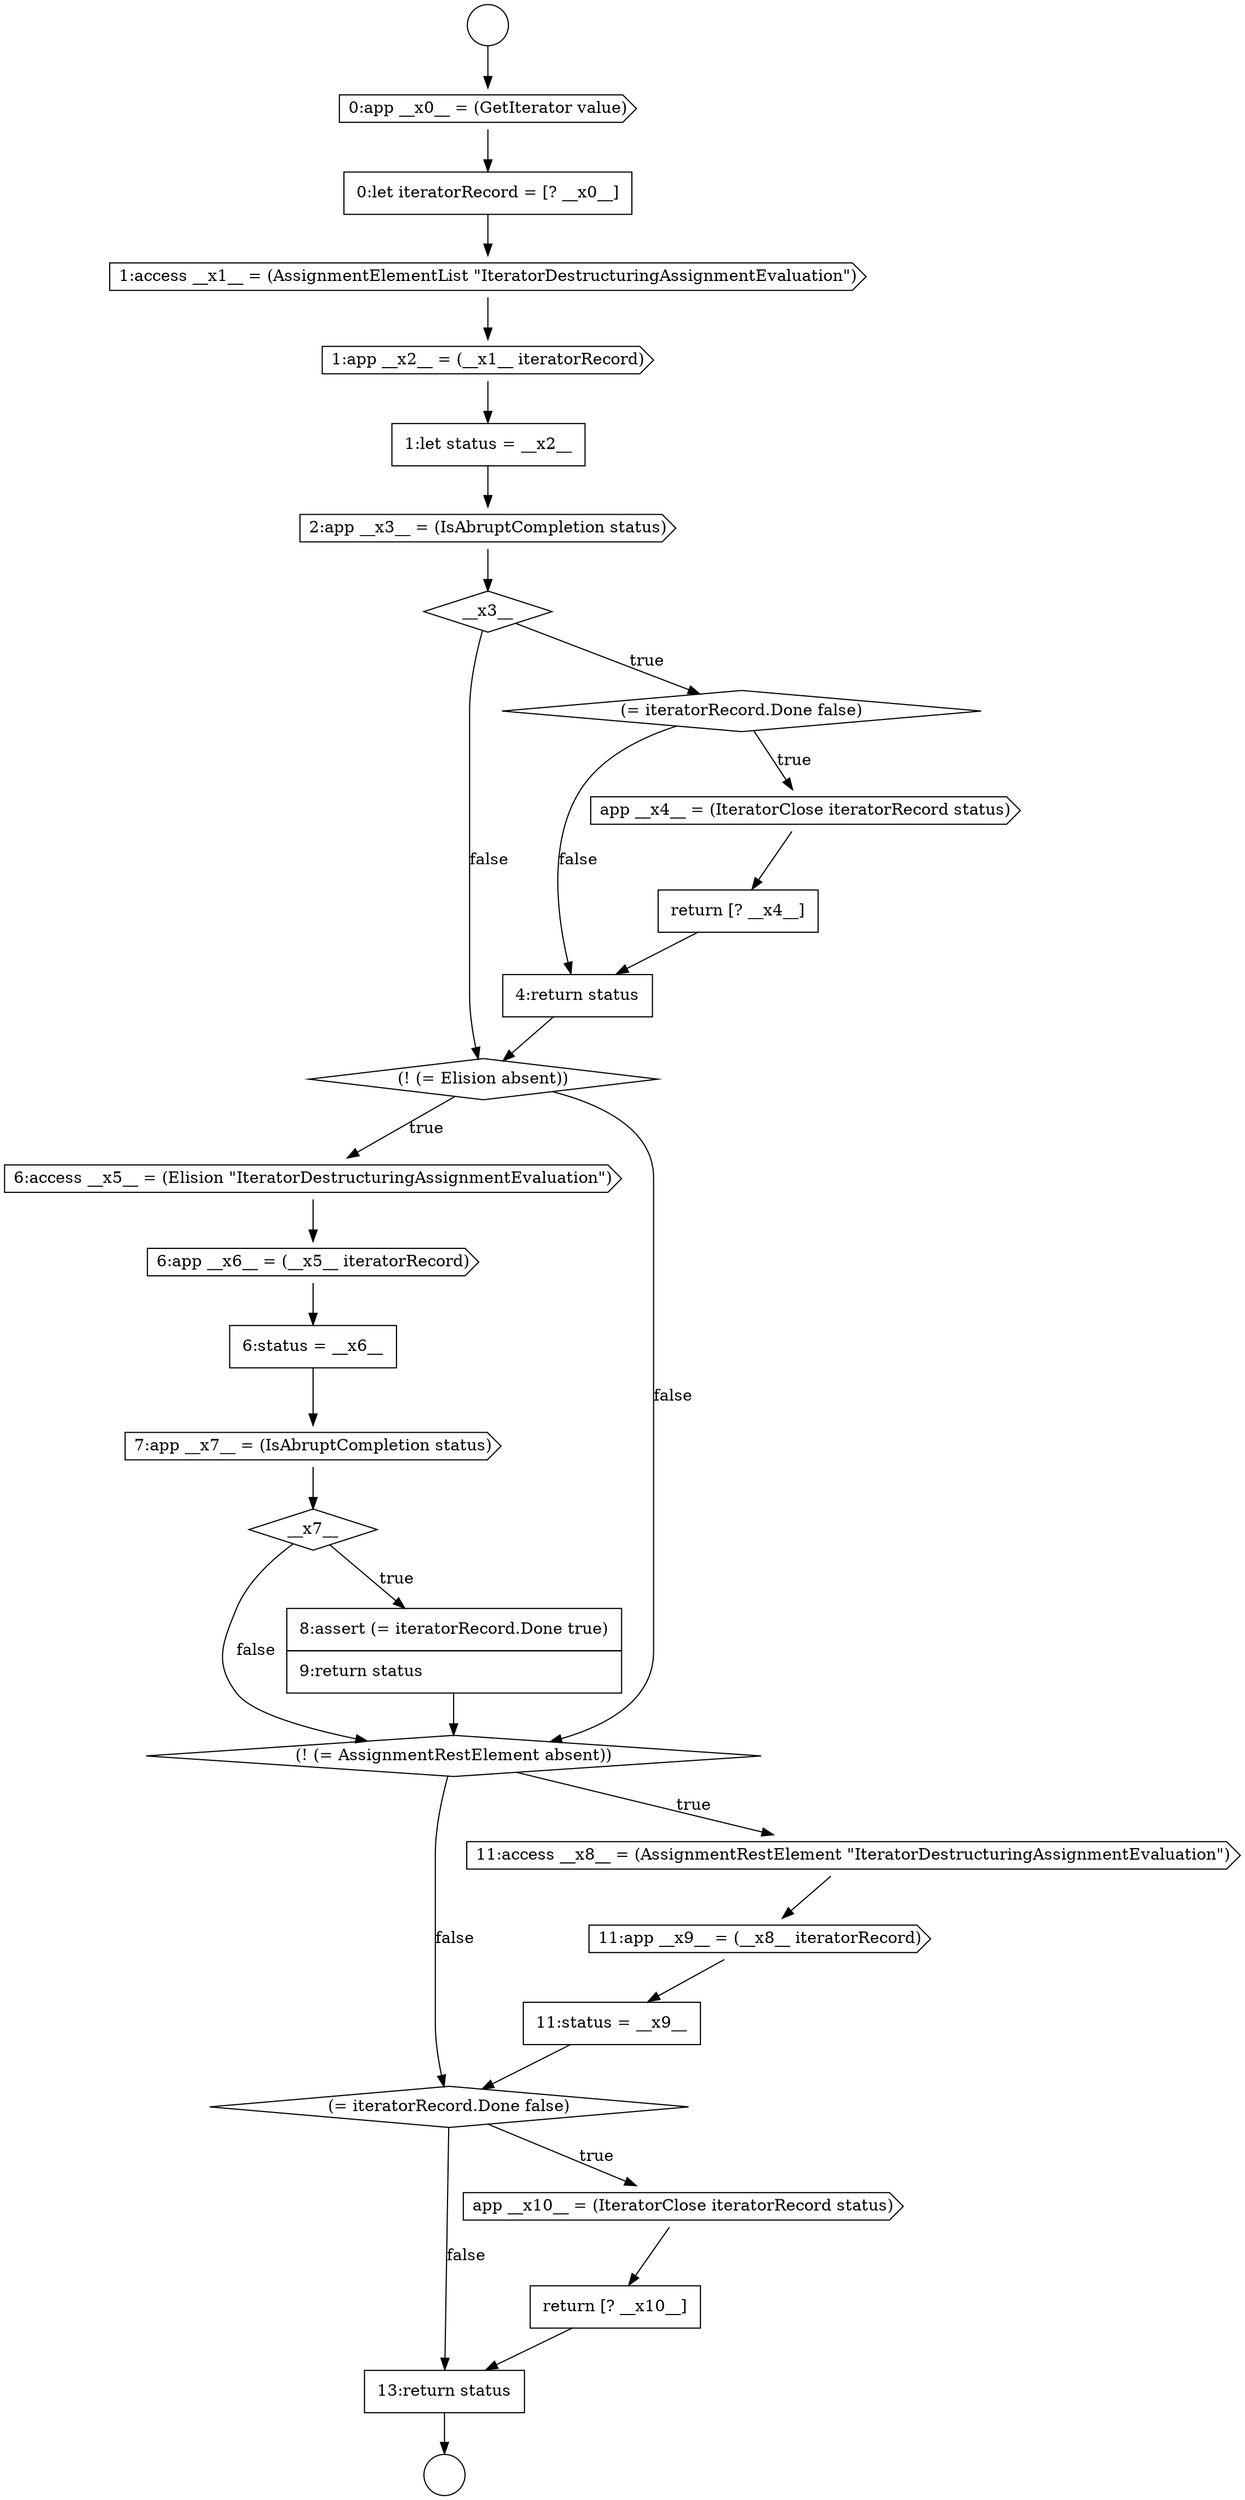 digraph {
  node5227 [shape=none, margin=0, label=<<font color="black">
    <table border="0" cellborder="1" cellspacing="0" cellpadding="10">
      <tr><td align="left">4:return status</td></tr>
    </table>
  </font>> color="black" fillcolor="white" style=filled]
  node5231 [shape=none, margin=0, label=<<font color="black">
    <table border="0" cellborder="1" cellspacing="0" cellpadding="10">
      <tr><td align="left">6:status = __x6__</td></tr>
    </table>
  </font>> color="black" fillcolor="white" style=filled]
  node5220 [shape=cds, label=<<font color="black">1:app __x2__ = (__x1__ iteratorRecord)</font>> color="black" fillcolor="white" style=filled]
  node5239 [shape=diamond, label=<<font color="black">(= iteratorRecord.Done false)</font>> color="black" fillcolor="white" style=filled]
  node5222 [shape=cds, label=<<font color="black">2:app __x3__ = (IsAbruptCompletion status)</font>> color="black" fillcolor="white" style=filled]
  node5229 [shape=cds, label=<<font color="black">6:access __x5__ = (Elision &quot;IteratorDestructuringAssignmentEvaluation&quot;)</font>> color="black" fillcolor="white" style=filled]
  node5235 [shape=diamond, label=<<font color="black">(! (= AssignmentRestElement absent))</font>> color="black" fillcolor="white" style=filled]
  node5228 [shape=diamond, label=<<font color="black">(! (= Elision absent))</font>> color="black" fillcolor="white" style=filled]
  node5232 [shape=cds, label=<<font color="black">7:app __x7__ = (IsAbruptCompletion status)</font>> color="black" fillcolor="white" style=filled]
  node5215 [shape=circle label=" " color="black" fillcolor="white" style=filled]
  node5225 [shape=cds, label=<<font color="black">app __x4__ = (IteratorClose iteratorRecord status)</font>> color="black" fillcolor="white" style=filled]
  node5242 [shape=none, margin=0, label=<<font color="black">
    <table border="0" cellborder="1" cellspacing="0" cellpadding="10">
      <tr><td align="left">13:return status</td></tr>
    </table>
  </font>> color="black" fillcolor="white" style=filled]
  node5224 [shape=diamond, label=<<font color="black">(= iteratorRecord.Done false)</font>> color="black" fillcolor="white" style=filled]
  node5237 [shape=cds, label=<<font color="black">11:app __x9__ = (__x8__ iteratorRecord)</font>> color="black" fillcolor="white" style=filled]
  node5221 [shape=none, margin=0, label=<<font color="black">
    <table border="0" cellborder="1" cellspacing="0" cellpadding="10">
      <tr><td align="left">1:let status = __x2__</td></tr>
    </table>
  </font>> color="black" fillcolor="white" style=filled]
  node5238 [shape=none, margin=0, label=<<font color="black">
    <table border="0" cellborder="1" cellspacing="0" cellpadding="10">
      <tr><td align="left">11:status = __x9__</td></tr>
    </table>
  </font>> color="black" fillcolor="white" style=filled]
  node5233 [shape=diamond, label=<<font color="black">__x7__</font>> color="black" fillcolor="white" style=filled]
  node5234 [shape=none, margin=0, label=<<font color="black">
    <table border="0" cellborder="1" cellspacing="0" cellpadding="10">
      <tr><td align="left">8:assert (= iteratorRecord.Done true)</td></tr>
      <tr><td align="left">9:return status</td></tr>
    </table>
  </font>> color="black" fillcolor="white" style=filled]
  node5217 [shape=cds, label=<<font color="black">0:app __x0__ = (GetIterator value)</font>> color="black" fillcolor="white" style=filled]
  node5230 [shape=cds, label=<<font color="black">6:app __x6__ = (__x5__ iteratorRecord)</font>> color="black" fillcolor="white" style=filled]
  node5241 [shape=none, margin=0, label=<<font color="black">
    <table border="0" cellborder="1" cellspacing="0" cellpadding="10">
      <tr><td align="left">return [? __x10__]</td></tr>
    </table>
  </font>> color="black" fillcolor="white" style=filled]
  node5216 [shape=circle label=" " color="black" fillcolor="white" style=filled]
  node5218 [shape=none, margin=0, label=<<font color="black">
    <table border="0" cellborder="1" cellspacing="0" cellpadding="10">
      <tr><td align="left">0:let iteratorRecord = [? __x0__]</td></tr>
    </table>
  </font>> color="black" fillcolor="white" style=filled]
  node5223 [shape=diamond, label=<<font color="black">__x3__</font>> color="black" fillcolor="white" style=filled]
  node5240 [shape=cds, label=<<font color="black">app __x10__ = (IteratorClose iteratorRecord status)</font>> color="black" fillcolor="white" style=filled]
  node5226 [shape=none, margin=0, label=<<font color="black">
    <table border="0" cellborder="1" cellspacing="0" cellpadding="10">
      <tr><td align="left">return [? __x4__]</td></tr>
    </table>
  </font>> color="black" fillcolor="white" style=filled]
  node5236 [shape=cds, label=<<font color="black">11:access __x8__ = (AssignmentRestElement &quot;IteratorDestructuringAssignmentEvaluation&quot;)</font>> color="black" fillcolor="white" style=filled]
  node5219 [shape=cds, label=<<font color="black">1:access __x1__ = (AssignmentElementList &quot;IteratorDestructuringAssignmentEvaluation&quot;)</font>> color="black" fillcolor="white" style=filled]
  node5225 -> node5226 [ color="black"]
  node5232 -> node5233 [ color="black"]
  node5242 -> node5216 [ color="black"]
  node5224 -> node5225 [label=<<font color="black">true</font>> color="black"]
  node5224 -> node5227 [label=<<font color="black">false</font>> color="black"]
  node5240 -> node5241 [ color="black"]
  node5215 -> node5217 [ color="black"]
  node5227 -> node5228 [ color="black"]
  node5234 -> node5235 [ color="black"]
  node5218 -> node5219 [ color="black"]
  node5217 -> node5218 [ color="black"]
  node5241 -> node5242 [ color="black"]
  node5221 -> node5222 [ color="black"]
  node5233 -> node5234 [label=<<font color="black">true</font>> color="black"]
  node5233 -> node5235 [label=<<font color="black">false</font>> color="black"]
  node5220 -> node5221 [ color="black"]
  node5236 -> node5237 [ color="black"]
  node5237 -> node5238 [ color="black"]
  node5223 -> node5224 [label=<<font color="black">true</font>> color="black"]
  node5223 -> node5228 [label=<<font color="black">false</font>> color="black"]
  node5235 -> node5236 [label=<<font color="black">true</font>> color="black"]
  node5235 -> node5239 [label=<<font color="black">false</font>> color="black"]
  node5231 -> node5232 [ color="black"]
  node5238 -> node5239 [ color="black"]
  node5226 -> node5227 [ color="black"]
  node5219 -> node5220 [ color="black"]
  node5228 -> node5229 [label=<<font color="black">true</font>> color="black"]
  node5228 -> node5235 [label=<<font color="black">false</font>> color="black"]
  node5222 -> node5223 [ color="black"]
  node5229 -> node5230 [ color="black"]
  node5239 -> node5240 [label=<<font color="black">true</font>> color="black"]
  node5239 -> node5242 [label=<<font color="black">false</font>> color="black"]
  node5230 -> node5231 [ color="black"]
}
